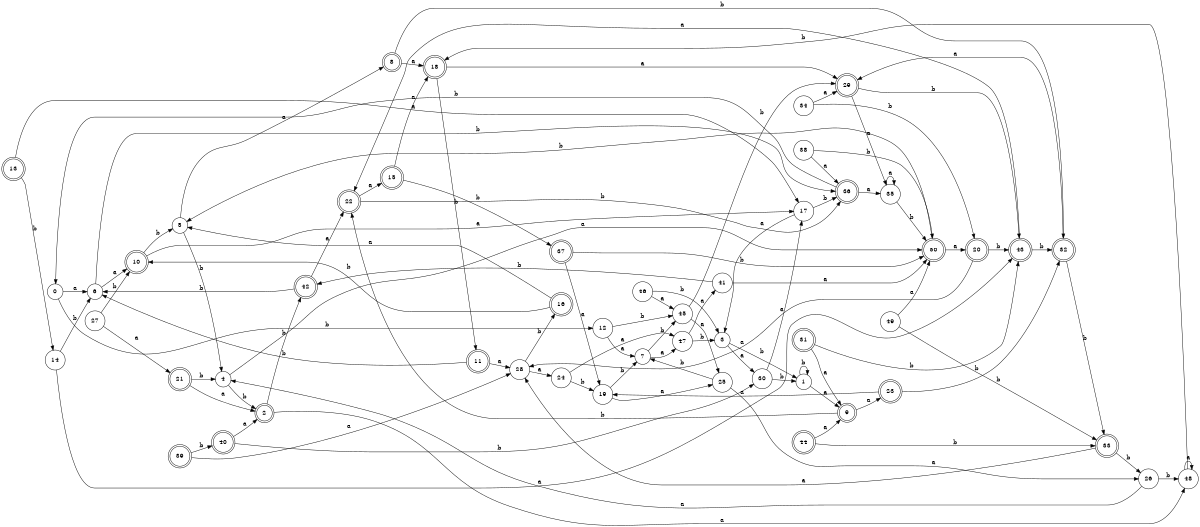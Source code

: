 digraph n41_10 {
__start0 [label="" shape="none"];

rankdir=LR;
size="8,5";

s0 [style="filled", color="black", fillcolor="white" shape="circle", label="0"];
s1 [style="filled", color="black", fillcolor="white" shape="circle", label="1"];
s2 [style="rounded,filled", color="black", fillcolor="white" shape="doublecircle", label="2"];
s3 [style="filled", color="black", fillcolor="white" shape="circle", label="3"];
s4 [style="filled", color="black", fillcolor="white" shape="circle", label="4"];
s5 [style="filled", color="black", fillcolor="white" shape="circle", label="5"];
s6 [style="filled", color="black", fillcolor="white" shape="circle", label="6"];
s7 [style="filled", color="black", fillcolor="white" shape="circle", label="7"];
s8 [style="rounded,filled", color="black", fillcolor="white" shape="doublecircle", label="8"];
s9 [style="rounded,filled", color="black", fillcolor="white" shape="doublecircle", label="9"];
s10 [style="rounded,filled", color="black", fillcolor="white" shape="doublecircle", label="10"];
s11 [style="rounded,filled", color="black", fillcolor="white" shape="doublecircle", label="11"];
s12 [style="filled", color="black", fillcolor="white" shape="circle", label="12"];
s13 [style="rounded,filled", color="black", fillcolor="white" shape="doublecircle", label="13"];
s14 [style="filled", color="black", fillcolor="white" shape="circle", label="14"];
s15 [style="rounded,filled", color="black", fillcolor="white" shape="doublecircle", label="15"];
s16 [style="rounded,filled", color="black", fillcolor="white" shape="doublecircle", label="16"];
s17 [style="filled", color="black", fillcolor="white" shape="circle", label="17"];
s18 [style="rounded,filled", color="black", fillcolor="white" shape="doublecircle", label="18"];
s19 [style="filled", color="black", fillcolor="white" shape="circle", label="19"];
s20 [style="rounded,filled", color="black", fillcolor="white" shape="doublecircle", label="20"];
s21 [style="rounded,filled", color="black", fillcolor="white" shape="doublecircle", label="21"];
s22 [style="rounded,filled", color="black", fillcolor="white" shape="doublecircle", label="22"];
s23 [style="rounded,filled", color="black", fillcolor="white" shape="doublecircle", label="23"];
s24 [style="filled", color="black", fillcolor="white" shape="circle", label="24"];
s25 [style="filled", color="black", fillcolor="white" shape="circle", label="25"];
s26 [style="filled", color="black", fillcolor="white" shape="circle", label="26"];
s27 [style="filled", color="black", fillcolor="white" shape="circle", label="27"];
s28 [style="filled", color="black", fillcolor="white" shape="circle", label="28"];
s29 [style="rounded,filled", color="black", fillcolor="white" shape="doublecircle", label="29"];
s30 [style="filled", color="black", fillcolor="white" shape="circle", label="30"];
s31 [style="rounded,filled", color="black", fillcolor="white" shape="doublecircle", label="31"];
s32 [style="rounded,filled", color="black", fillcolor="white" shape="doublecircle", label="32"];
s33 [style="rounded,filled", color="black", fillcolor="white" shape="doublecircle", label="33"];
s34 [style="filled", color="black", fillcolor="white" shape="circle", label="34"];
s35 [style="filled", color="black", fillcolor="white" shape="circle", label="35"];
s36 [style="rounded,filled", color="black", fillcolor="white" shape="doublecircle", label="36"];
s37 [style="rounded,filled", color="black", fillcolor="white" shape="doublecircle", label="37"];
s38 [style="filled", color="black", fillcolor="white" shape="circle", label="38"];
s39 [style="rounded,filled", color="black", fillcolor="white" shape="doublecircle", label="39"];
s40 [style="rounded,filled", color="black", fillcolor="white" shape="doublecircle", label="40"];
s41 [style="filled", color="black", fillcolor="white" shape="circle", label="41"];
s42 [style="rounded,filled", color="black", fillcolor="white" shape="doublecircle", label="42"];
s43 [style="rounded,filled", color="black", fillcolor="white" shape="doublecircle", label="43"];
s44 [style="rounded,filled", color="black", fillcolor="white" shape="doublecircle", label="44"];
s45 [style="filled", color="black", fillcolor="white" shape="circle", label="45"];
s46 [style="filled", color="black", fillcolor="white" shape="circle", label="46"];
s47 [style="filled", color="black", fillcolor="white" shape="circle", label="47"];
s48 [style="filled", color="black", fillcolor="white" shape="circle", label="48"];
s49 [style="filled", color="black", fillcolor="white" shape="circle", label="49"];
s50 [style="rounded,filled", color="black", fillcolor="white" shape="doublecircle", label="50"];
s0 -> s6 [label="a"];
s0 -> s12 [label="b"];
s1 -> s9 [label="a"];
s1 -> s1 [label="b"];
s2 -> s48 [label="a"];
s2 -> s42 [label="b"];
s3 -> s30 [label="a"];
s3 -> s1 [label="b"];
s4 -> s50 [label="a"];
s4 -> s2 [label="b"];
s5 -> s8 [label="a"];
s5 -> s4 [label="b"];
s6 -> s10 [label="a"];
s6 -> s36 [label="b"];
s7 -> s47 [label="a"];
s7 -> s45 [label="b"];
s8 -> s18 [label="a"];
s8 -> s32 [label="b"];
s9 -> s23 [label="a"];
s9 -> s22 [label="b"];
s10 -> s17 [label="a"];
s10 -> s5 [label="b"];
s11 -> s28 [label="a"];
s11 -> s6 [label="b"];
s12 -> s7 [label="a"];
s12 -> s45 [label="b"];
s13 -> s17 [label="a"];
s13 -> s14 [label="b"];
s14 -> s43 [label="a"];
s14 -> s6 [label="b"];
s15 -> s18 [label="a"];
s15 -> s37 [label="b"];
s16 -> s5 [label="a"];
s16 -> s10 [label="b"];
s17 -> s3 [label="a"];
s17 -> s36 [label="b"];
s18 -> s29 [label="a"];
s18 -> s11 [label="b"];
s19 -> s25 [label="a"];
s19 -> s7 [label="b"];
s20 -> s28 [label="a"];
s20 -> s43 [label="b"];
s21 -> s2 [label="a"];
s21 -> s4 [label="b"];
s22 -> s15 [label="a"];
s22 -> s36 [label="b"];
s23 -> s19 [label="a"];
s23 -> s32 [label="b"];
s24 -> s47 [label="a"];
s24 -> s19 [label="b"];
s25 -> s26 [label="a"];
s25 -> s7 [label="b"];
s26 -> s4 [label="a"];
s26 -> s48 [label="b"];
s27 -> s21 [label="a"];
s27 -> s10 [label="b"];
s28 -> s24 [label="a"];
s28 -> s16 [label="b"];
s29 -> s35 [label="a"];
s29 -> s43 [label="b"];
s30 -> s17 [label="a"];
s30 -> s1 [label="b"];
s31 -> s9 [label="a"];
s31 -> s43 [label="b"];
s32 -> s29 [label="a"];
s32 -> s33 [label="b"];
s33 -> s28 [label="a"];
s33 -> s26 [label="b"];
s34 -> s29 [label="a"];
s34 -> s20 [label="b"];
s35 -> s35 [label="a"];
s35 -> s50 [label="b"];
s36 -> s35 [label="a"];
s36 -> s0 [label="b"];
s37 -> s19 [label="a"];
s37 -> s50 [label="b"];
s38 -> s36 [label="a"];
s38 -> s50 [label="b"];
s39 -> s28 [label="a"];
s39 -> s40 [label="b"];
s40 -> s2 [label="a"];
s40 -> s30 [label="b"];
s41 -> s50 [label="a"];
s41 -> s42 [label="b"];
s42 -> s22 [label="a"];
s42 -> s6 [label="b"];
s43 -> s22 [label="a"];
s43 -> s32 [label="b"];
s44 -> s9 [label="a"];
s44 -> s33 [label="b"];
s45 -> s25 [label="a"];
s45 -> s29 [label="b"];
s46 -> s45 [label="a"];
s46 -> s3 [label="b"];
s47 -> s41 [label="a"];
s47 -> s3 [label="b"];
s48 -> s48 [label="a"];
s48 -> s18 [label="b"];
s49 -> s50 [label="a"];
s49 -> s33 [label="b"];
s50 -> s20 [label="a"];
s50 -> s5 [label="b"];

}